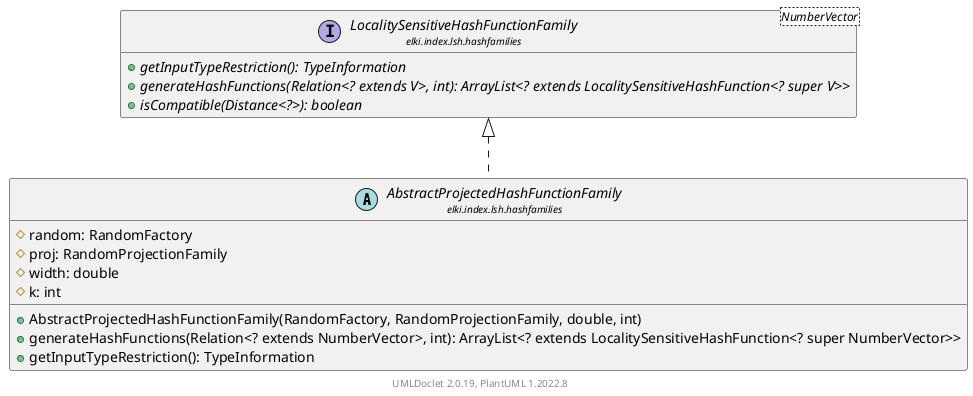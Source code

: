 @startuml
    remove .*\.(Instance|Par|Parameterizer|Factory)$
    set namespaceSeparator none
    hide empty fields
    hide empty methods

    abstract class "<size:14>AbstractProjectedHashFunctionFamily\n<size:10>elki.index.lsh.hashfamilies" as elki.index.lsh.hashfamilies.AbstractProjectedHashFunctionFamily [[AbstractProjectedHashFunctionFamily.html]] {
        #random: RandomFactory
        #proj: RandomProjectionFamily
        #width: double
        #k: int
        +AbstractProjectedHashFunctionFamily(RandomFactory, RandomProjectionFamily, double, int)
        +generateHashFunctions(Relation<? extends NumberVector>, int): ArrayList<? extends LocalitySensitiveHashFunction<? super NumberVector>>
        +getInputTypeRestriction(): TypeInformation
    }

    interface "<size:14>LocalitySensitiveHashFunctionFamily\n<size:10>elki.index.lsh.hashfamilies" as elki.index.lsh.hashfamilies.LocalitySensitiveHashFunctionFamily<NumberVector> [[LocalitySensitiveHashFunctionFamily.html]] {
        {abstract} +getInputTypeRestriction(): TypeInformation
        {abstract} +generateHashFunctions(Relation<? extends V>, int): ArrayList<? extends LocalitySensitiveHashFunction<? super V>>
        {abstract} +isCompatible(Distance<?>): boolean
    }
    abstract class "<size:14>AbstractProjectedHashFunctionFamily.Par\n<size:10>elki.index.lsh.hashfamilies" as elki.index.lsh.hashfamilies.AbstractProjectedHashFunctionFamily.Par [[AbstractProjectedHashFunctionFamily.Par.html]]

    elki.index.lsh.hashfamilies.LocalitySensitiveHashFunctionFamily <|.. elki.index.lsh.hashfamilies.AbstractProjectedHashFunctionFamily
    elki.index.lsh.hashfamilies.AbstractProjectedHashFunctionFamily +-- elki.index.lsh.hashfamilies.AbstractProjectedHashFunctionFamily.Par

    center footer UMLDoclet 2.0.19, PlantUML 1.2022.8
@enduml
